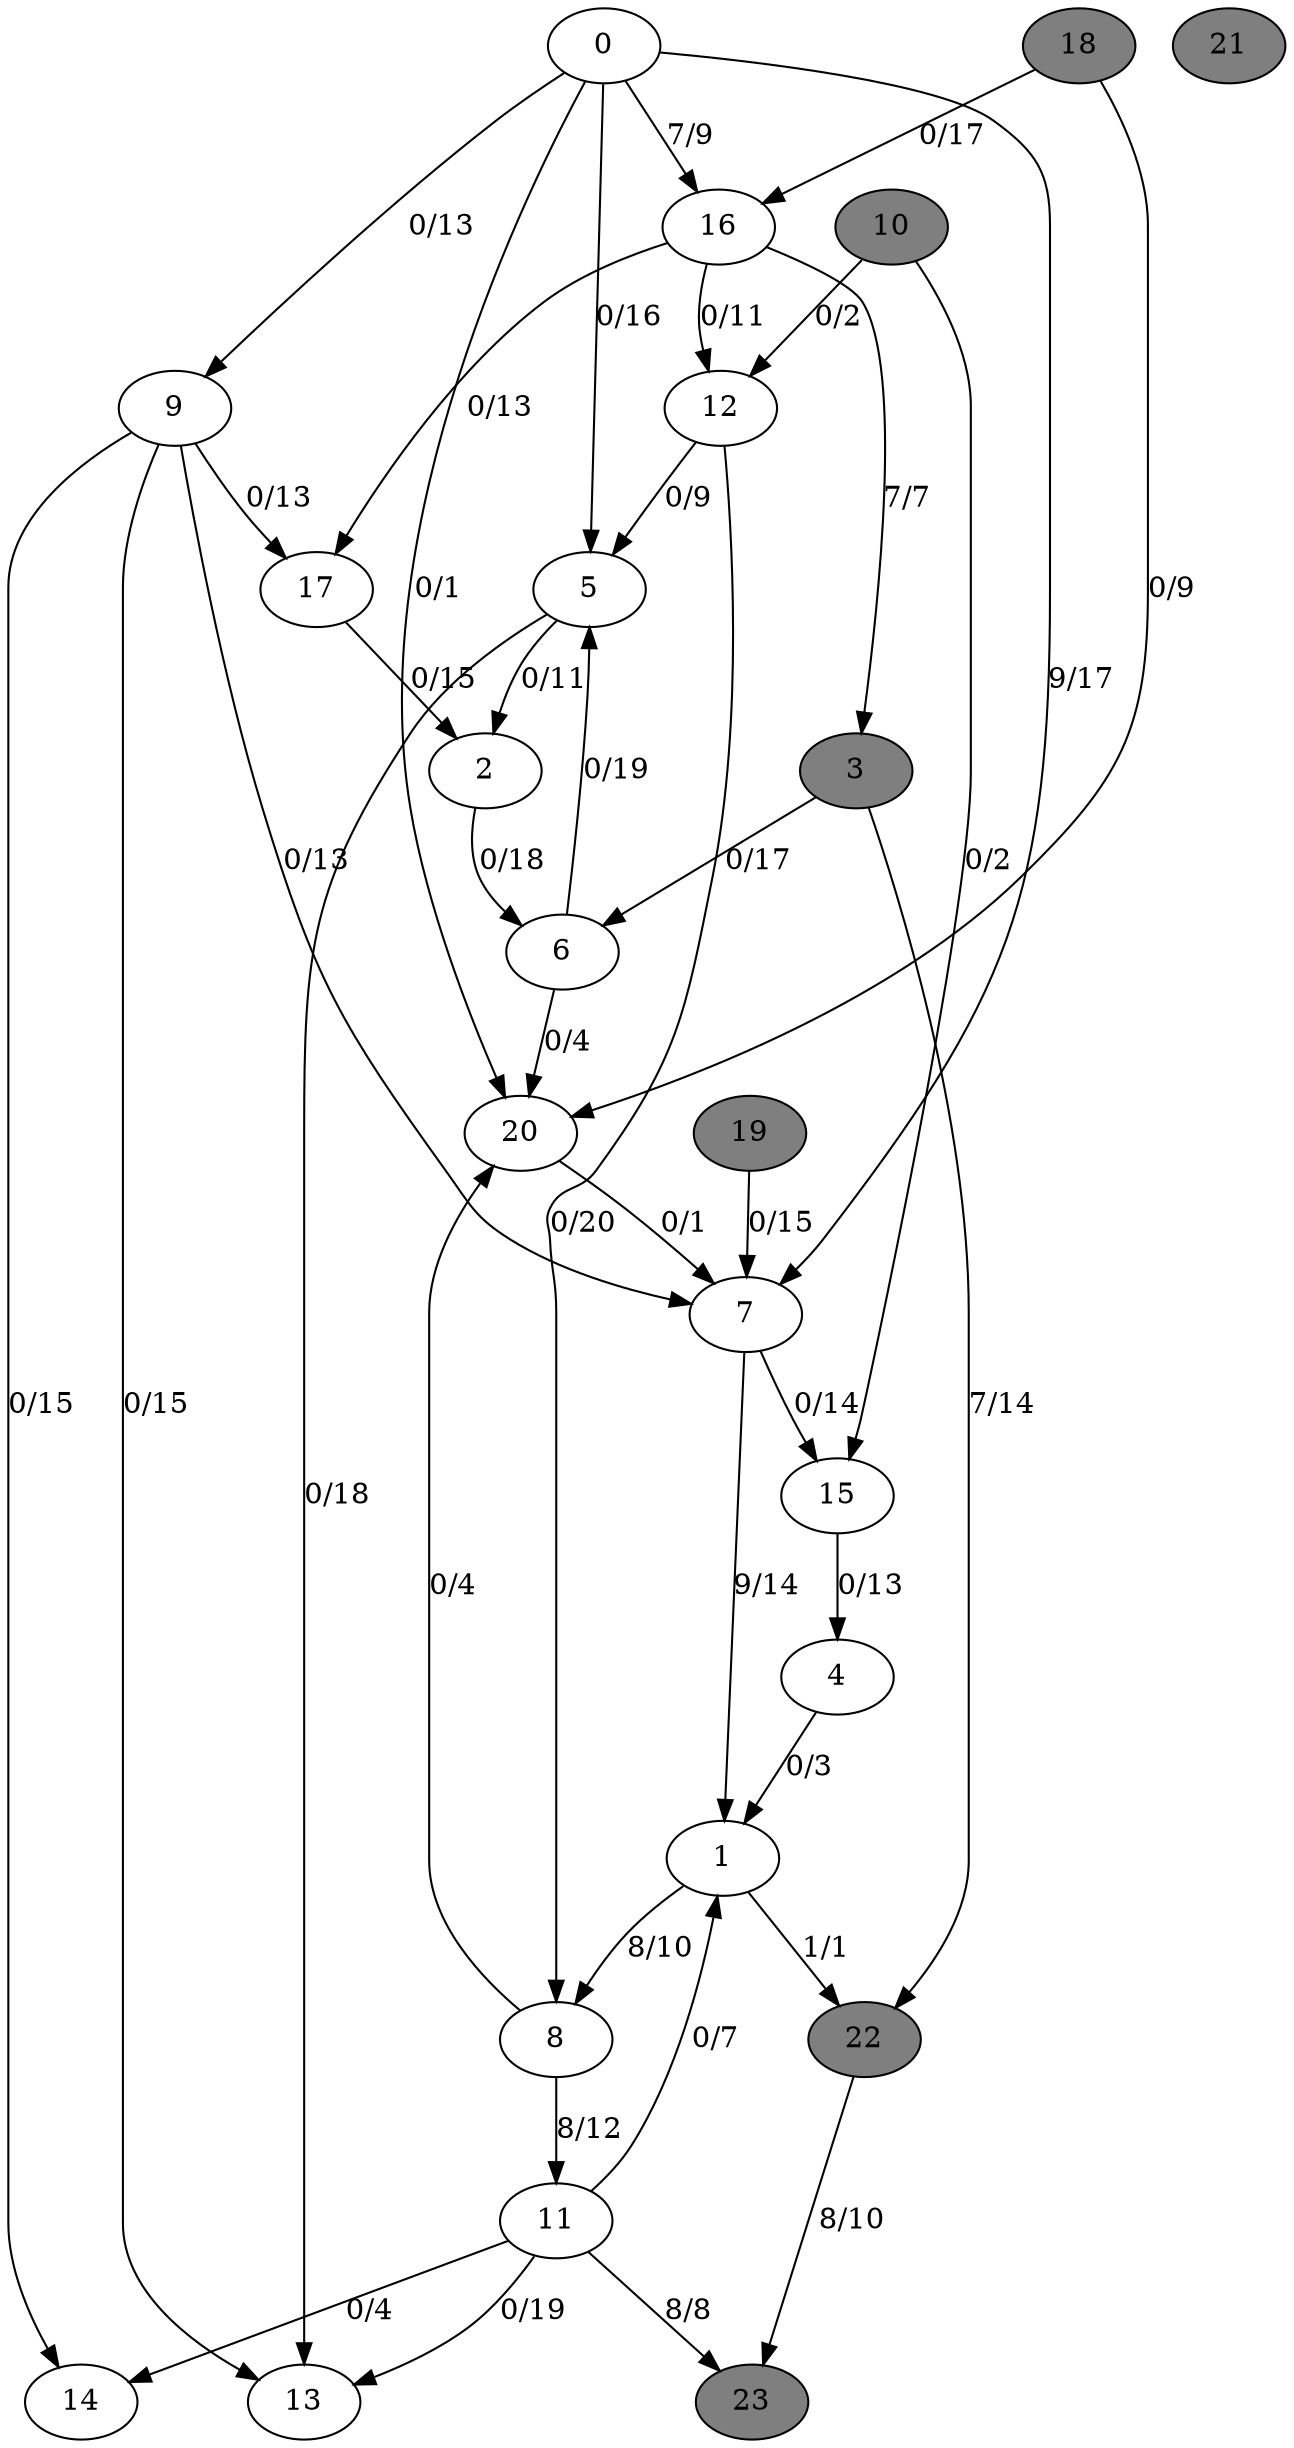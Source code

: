 digraph G {
	0[style=filled fillcolor=grey100];
	0->5[label ="0/16"] ;
	0->7[label ="9/17"] ;
	0->9[label ="0/13"] ;
	0->16[label ="7/9"] ;
	0->20[label ="0/1"] ;
	1[style=filled fillcolor=grey100];
	1->8[label ="8/10"] ;
	1->22[label ="1/1"] ;
	2[style=filled fillcolor=grey100];
	2->6[label ="0/18"] ;
	3[style=filled fillcolor=grey50];
	3->6[label ="0/17"] ;
	3->22[label ="7/14"] ;
	4[style=filled fillcolor=grey100];
	4->1[label ="0/3"] ;
	5[style=filled fillcolor=grey100];
	5->2[label ="0/11"] ;
	5->13[label ="0/18"] ;
	6[style=filled fillcolor=grey100];
	6->5[label ="0/19"] ;
	6->20[label ="0/4"] ;
	7[style=filled fillcolor=grey100];
	7->1[label ="9/14"] ;
	7->15[label ="0/14"] ;
	8[style=filled fillcolor=grey100];
	8->11[label ="8/12"] ;
	8->20[label ="0/4"] ;
	9[style=filled fillcolor=grey100];
	9->7[label ="0/13"] ;
	9->13[label ="0/15"] ;
	9->14[label ="0/15"] ;
	9->17[label ="0/13"] ;
	10[style=filled fillcolor=grey50];
	10->12[label ="0/2"] ;
	10->15[label ="0/2"] ;
	11[style=filled fillcolor=grey100];
	11->1[label ="0/7"] ;
	11->13[label ="0/19"] ;
	11->14[label ="0/4"] ;
	11->23[label ="8/8"] ;
	12[style=filled fillcolor=grey100];
	12->5[label ="0/9"] ;
	12->8[label ="0/20"] ;
	13[style=filled fillcolor=grey100];
	14[style=filled fillcolor=grey100];
	15[style=filled fillcolor=grey100];
	15->4[label ="0/13"] ;
	16[style=filled fillcolor=grey100];
	16->3[label ="7/7"] ;
	16->12[label ="0/11"] ;
	16->17[label ="0/13"] ;
	17[style=filled fillcolor=grey100];
	17->2[label ="0/15"] ;
	18[style=filled fillcolor=grey50];
	18->16[label ="0/17"] ;
	18->20[label ="0/9"] ;
	19[style=filled fillcolor=grey50];
	19->7[label ="0/15"] ;
	20[style=filled fillcolor=grey100];
	20->7[label ="0/1"] ;
	21[style=filled fillcolor=grey50];
	22[style=filled fillcolor=grey50];
	22->23[label ="8/10"] ;
	23[style=filled fillcolor=grey50];
}
